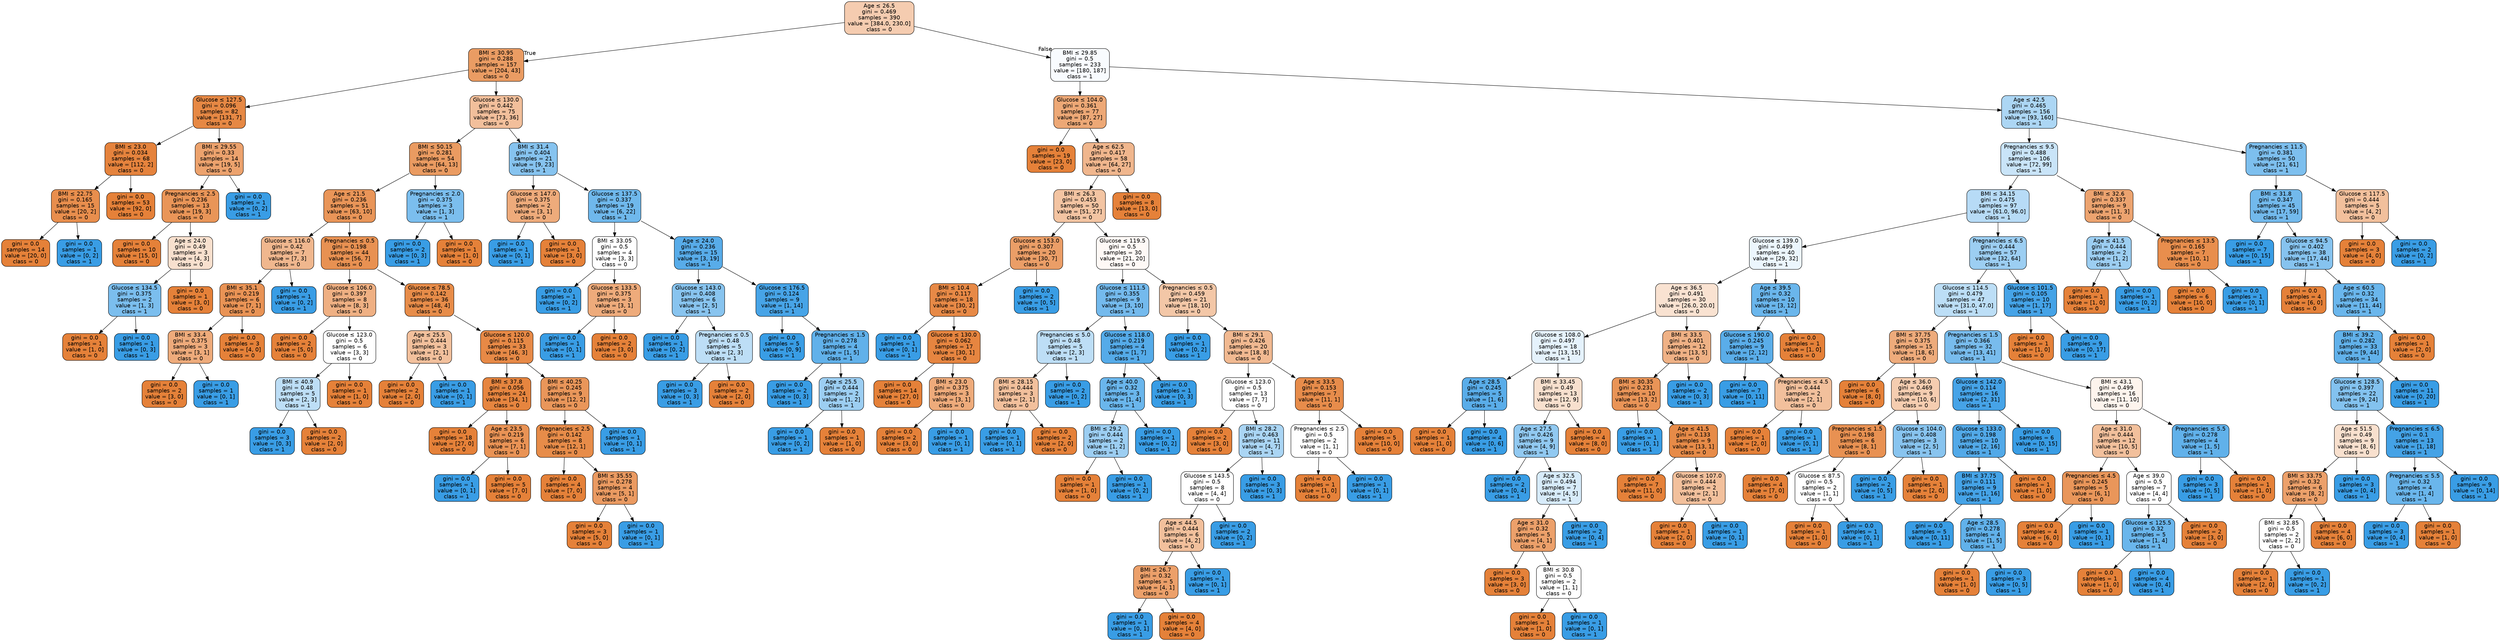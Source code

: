 digraph Tree {
node [shape=box, style="filled, rounded", color="black", fontname="helvetica"] ;
edge [fontname="helvetica"] ;
0 [label=<Age &le; 26.5<br/>gini = 0.469<br/>samples = 390<br/>value = [384.0, 230.0]<br/>class = 0>, fillcolor="#f5ccb0"] ;
1 [label=<BMI &le; 30.95<br/>gini = 0.288<br/>samples = 157<br/>value = [204, 43]<br/>class = 0>, fillcolor="#ea9c63"] ;
0 -> 1 [labeldistance=2.5, labelangle=45, headlabel="True"] ;
2 [label=<Glucose &le; 127.5<br/>gini = 0.096<br/>samples = 82<br/>value = [131, 7]<br/>class = 0>, fillcolor="#e68844"] ;
1 -> 2 ;
3 [label=<BMI &le; 23.0<br/>gini = 0.034<br/>samples = 68<br/>value = [112, 2]<br/>class = 0>, fillcolor="#e5833d"] ;
2 -> 3 ;
4 [label=<BMI &le; 22.75<br/>gini = 0.165<br/>samples = 15<br/>value = [20, 2]<br/>class = 0>, fillcolor="#e88e4d"] ;
3 -> 4 ;
5 [label=<gini = 0.0<br/>samples = 14<br/>value = [20, 0]<br/>class = 0>, fillcolor="#e58139"] ;
4 -> 5 ;
6 [label=<gini = 0.0<br/>samples = 1<br/>value = [0, 2]<br/>class = 1>, fillcolor="#399de5"] ;
4 -> 6 ;
7 [label=<gini = 0.0<br/>samples = 53<br/>value = [92, 0]<br/>class = 0>, fillcolor="#e58139"] ;
3 -> 7 ;
8 [label=<BMI &le; 29.55<br/>gini = 0.33<br/>samples = 14<br/>value = [19, 5]<br/>class = 0>, fillcolor="#eca26d"] ;
2 -> 8 ;
9 [label=<Pregnancies &le; 2.5<br/>gini = 0.236<br/>samples = 13<br/>value = [19, 3]<br/>class = 0>, fillcolor="#e99558"] ;
8 -> 9 ;
10 [label=<gini = 0.0<br/>samples = 10<br/>value = [15, 0]<br/>class = 0>, fillcolor="#e58139"] ;
9 -> 10 ;
11 [label=<Age &le; 24.0<br/>gini = 0.49<br/>samples = 3<br/>value = [4, 3]<br/>class = 0>, fillcolor="#f8e0ce"] ;
9 -> 11 ;
12 [label=<Glucose &le; 134.5<br/>gini = 0.375<br/>samples = 2<br/>value = [1, 3]<br/>class = 1>, fillcolor="#7bbeee"] ;
11 -> 12 ;
13 [label=<gini = 0.0<br/>samples = 1<br/>value = [1, 0]<br/>class = 0>, fillcolor="#e58139"] ;
12 -> 13 ;
14 [label=<gini = 0.0<br/>samples = 1<br/>value = [0, 3]<br/>class = 1>, fillcolor="#399de5"] ;
12 -> 14 ;
15 [label=<gini = 0.0<br/>samples = 1<br/>value = [3, 0]<br/>class = 0>, fillcolor="#e58139"] ;
11 -> 15 ;
16 [label=<gini = 0.0<br/>samples = 1<br/>value = [0, 2]<br/>class = 1>, fillcolor="#399de5"] ;
8 -> 16 ;
17 [label=<Glucose &le; 130.0<br/>gini = 0.442<br/>samples = 75<br/>value = [73, 36]<br/>class = 0>, fillcolor="#f2bf9b"] ;
1 -> 17 ;
18 [label=<BMI &le; 50.15<br/>gini = 0.281<br/>samples = 54<br/>value = [64, 13]<br/>class = 0>, fillcolor="#ea9b61"] ;
17 -> 18 ;
19 [label=<Age &le; 21.5<br/>gini = 0.236<br/>samples = 51<br/>value = [63, 10]<br/>class = 0>, fillcolor="#e99558"] ;
18 -> 19 ;
20 [label=<Glucose &le; 116.0<br/>gini = 0.42<br/>samples = 7<br/>value = [7, 3]<br/>class = 0>, fillcolor="#f0b78e"] ;
19 -> 20 ;
21 [label=<BMI &le; 35.1<br/>gini = 0.219<br/>samples = 6<br/>value = [7, 1]<br/>class = 0>, fillcolor="#e99355"] ;
20 -> 21 ;
22 [label=<BMI &le; 33.4<br/>gini = 0.375<br/>samples = 3<br/>value = [3, 1]<br/>class = 0>, fillcolor="#eeab7b"] ;
21 -> 22 ;
23 [label=<gini = 0.0<br/>samples = 2<br/>value = [3, 0]<br/>class = 0>, fillcolor="#e58139"] ;
22 -> 23 ;
24 [label=<gini = 0.0<br/>samples = 1<br/>value = [0, 1]<br/>class = 1>, fillcolor="#399de5"] ;
22 -> 24 ;
25 [label=<gini = 0.0<br/>samples = 3<br/>value = [4, 0]<br/>class = 0>, fillcolor="#e58139"] ;
21 -> 25 ;
26 [label=<gini = 0.0<br/>samples = 1<br/>value = [0, 2]<br/>class = 1>, fillcolor="#399de5"] ;
20 -> 26 ;
27 [label=<Pregnancies &le; 0.5<br/>gini = 0.198<br/>samples = 44<br/>value = [56, 7]<br/>class = 0>, fillcolor="#e89152"] ;
19 -> 27 ;
28 [label=<Glucose &le; 106.0<br/>gini = 0.397<br/>samples = 8<br/>value = [8, 3]<br/>class = 0>, fillcolor="#efb083"] ;
27 -> 28 ;
29 [label=<gini = 0.0<br/>samples = 2<br/>value = [5, 0]<br/>class = 0>, fillcolor="#e58139"] ;
28 -> 29 ;
30 [label=<Glucose &le; 123.0<br/>gini = 0.5<br/>samples = 6<br/>value = [3, 3]<br/>class = 0>, fillcolor="#ffffff"] ;
28 -> 30 ;
31 [label=<BMI &le; 40.9<br/>gini = 0.48<br/>samples = 5<br/>value = [2, 3]<br/>class = 1>, fillcolor="#bddef6"] ;
30 -> 31 ;
32 [label=<gini = 0.0<br/>samples = 3<br/>value = [0, 3]<br/>class = 1>, fillcolor="#399de5"] ;
31 -> 32 ;
33 [label=<gini = 0.0<br/>samples = 2<br/>value = [2, 0]<br/>class = 0>, fillcolor="#e58139"] ;
31 -> 33 ;
34 [label=<gini = 0.0<br/>samples = 1<br/>value = [1, 0]<br/>class = 0>, fillcolor="#e58139"] ;
30 -> 34 ;
35 [label=<Glucose &le; 78.5<br/>gini = 0.142<br/>samples = 36<br/>value = [48, 4]<br/>class = 0>, fillcolor="#e78c49"] ;
27 -> 35 ;
36 [label=<Age &le; 25.5<br/>gini = 0.444<br/>samples = 3<br/>value = [2, 1]<br/>class = 0>, fillcolor="#f2c09c"] ;
35 -> 36 ;
37 [label=<gini = 0.0<br/>samples = 2<br/>value = [2, 0]<br/>class = 0>, fillcolor="#e58139"] ;
36 -> 37 ;
38 [label=<gini = 0.0<br/>samples = 1<br/>value = [0, 1]<br/>class = 1>, fillcolor="#399de5"] ;
36 -> 38 ;
39 [label=<Glucose &le; 120.0<br/>gini = 0.115<br/>samples = 33<br/>value = [46, 3]<br/>class = 0>, fillcolor="#e78946"] ;
35 -> 39 ;
40 [label=<BMI &le; 37.8<br/>gini = 0.056<br/>samples = 24<br/>value = [34, 1]<br/>class = 0>, fillcolor="#e6853f"] ;
39 -> 40 ;
41 [label=<gini = 0.0<br/>samples = 18<br/>value = [27, 0]<br/>class = 0>, fillcolor="#e58139"] ;
40 -> 41 ;
42 [label=<Age &le; 23.5<br/>gini = 0.219<br/>samples = 6<br/>value = [7, 1]<br/>class = 0>, fillcolor="#e99355"] ;
40 -> 42 ;
43 [label=<gini = 0.0<br/>samples = 1<br/>value = [0, 1]<br/>class = 1>, fillcolor="#399de5"] ;
42 -> 43 ;
44 [label=<gini = 0.0<br/>samples = 5<br/>value = [7, 0]<br/>class = 0>, fillcolor="#e58139"] ;
42 -> 44 ;
45 [label=<BMI &le; 40.25<br/>gini = 0.245<br/>samples = 9<br/>value = [12, 2]<br/>class = 0>, fillcolor="#e9965a"] ;
39 -> 45 ;
46 [label=<Pregnancies &le; 2.5<br/>gini = 0.142<br/>samples = 8<br/>value = [12, 1]<br/>class = 0>, fillcolor="#e78c49"] ;
45 -> 46 ;
47 [label=<gini = 0.0<br/>samples = 4<br/>value = [7, 0]<br/>class = 0>, fillcolor="#e58139"] ;
46 -> 47 ;
48 [label=<BMI &le; 35.55<br/>gini = 0.278<br/>samples = 4<br/>value = [5, 1]<br/>class = 0>, fillcolor="#ea9a61"] ;
46 -> 48 ;
49 [label=<gini = 0.0<br/>samples = 3<br/>value = [5, 0]<br/>class = 0>, fillcolor="#e58139"] ;
48 -> 49 ;
50 [label=<gini = 0.0<br/>samples = 1<br/>value = [0, 1]<br/>class = 1>, fillcolor="#399de5"] ;
48 -> 50 ;
51 [label=<gini = 0.0<br/>samples = 1<br/>value = [0, 1]<br/>class = 1>, fillcolor="#399de5"] ;
45 -> 51 ;
52 [label=<Pregnancies &le; 2.0<br/>gini = 0.375<br/>samples = 3<br/>value = [1, 3]<br/>class = 1>, fillcolor="#7bbeee"] ;
18 -> 52 ;
53 [label=<gini = 0.0<br/>samples = 2<br/>value = [0, 3]<br/>class = 1>, fillcolor="#399de5"] ;
52 -> 53 ;
54 [label=<gini = 0.0<br/>samples = 1<br/>value = [1, 0]<br/>class = 0>, fillcolor="#e58139"] ;
52 -> 54 ;
55 [label=<BMI &le; 31.4<br/>gini = 0.404<br/>samples = 21<br/>value = [9, 23]<br/>class = 1>, fillcolor="#86c3ef"] ;
17 -> 55 ;
56 [label=<Glucose &le; 147.0<br/>gini = 0.375<br/>samples = 2<br/>value = [3, 1]<br/>class = 0>, fillcolor="#eeab7b"] ;
55 -> 56 ;
57 [label=<gini = 0.0<br/>samples = 1<br/>value = [0, 1]<br/>class = 1>, fillcolor="#399de5"] ;
56 -> 57 ;
58 [label=<gini = 0.0<br/>samples = 1<br/>value = [3, 0]<br/>class = 0>, fillcolor="#e58139"] ;
56 -> 58 ;
59 [label=<Glucose &le; 137.5<br/>gini = 0.337<br/>samples = 19<br/>value = [6, 22]<br/>class = 1>, fillcolor="#6fb8ec"] ;
55 -> 59 ;
60 [label=<BMI &le; 33.05<br/>gini = 0.5<br/>samples = 4<br/>value = [3, 3]<br/>class = 0>, fillcolor="#ffffff"] ;
59 -> 60 ;
61 [label=<gini = 0.0<br/>samples = 1<br/>value = [0, 2]<br/>class = 1>, fillcolor="#399de5"] ;
60 -> 61 ;
62 [label=<Glucose &le; 133.5<br/>gini = 0.375<br/>samples = 3<br/>value = [3, 1]<br/>class = 0>, fillcolor="#eeab7b"] ;
60 -> 62 ;
63 [label=<gini = 0.0<br/>samples = 1<br/>value = [0, 1]<br/>class = 1>, fillcolor="#399de5"] ;
62 -> 63 ;
64 [label=<gini = 0.0<br/>samples = 2<br/>value = [3, 0]<br/>class = 0>, fillcolor="#e58139"] ;
62 -> 64 ;
65 [label=<Age &le; 24.0<br/>gini = 0.236<br/>samples = 15<br/>value = [3, 19]<br/>class = 1>, fillcolor="#58ace9"] ;
59 -> 65 ;
66 [label=<Glucose &le; 143.0<br/>gini = 0.408<br/>samples = 6<br/>value = [2, 5]<br/>class = 1>, fillcolor="#88c4ef"] ;
65 -> 66 ;
67 [label=<gini = 0.0<br/>samples = 1<br/>value = [0, 2]<br/>class = 1>, fillcolor="#399de5"] ;
66 -> 67 ;
68 [label=<Pregnancies &le; 0.5<br/>gini = 0.48<br/>samples = 5<br/>value = [2, 3]<br/>class = 1>, fillcolor="#bddef6"] ;
66 -> 68 ;
69 [label=<gini = 0.0<br/>samples = 3<br/>value = [0, 3]<br/>class = 1>, fillcolor="#399de5"] ;
68 -> 69 ;
70 [label=<gini = 0.0<br/>samples = 2<br/>value = [2, 0]<br/>class = 0>, fillcolor="#e58139"] ;
68 -> 70 ;
71 [label=<Glucose &le; 176.5<br/>gini = 0.124<br/>samples = 9<br/>value = [1, 14]<br/>class = 1>, fillcolor="#47a4e7"] ;
65 -> 71 ;
72 [label=<gini = 0.0<br/>samples = 5<br/>value = [0, 9]<br/>class = 1>, fillcolor="#399de5"] ;
71 -> 72 ;
73 [label=<Pregnancies &le; 1.5<br/>gini = 0.278<br/>samples = 4<br/>value = [1, 5]<br/>class = 1>, fillcolor="#61b1ea"] ;
71 -> 73 ;
74 [label=<gini = 0.0<br/>samples = 2<br/>value = [0, 3]<br/>class = 1>, fillcolor="#399de5"] ;
73 -> 74 ;
75 [label=<Age &le; 25.5<br/>gini = 0.444<br/>samples = 2<br/>value = [1, 2]<br/>class = 1>, fillcolor="#9ccef2"] ;
73 -> 75 ;
76 [label=<gini = 0.0<br/>samples = 1<br/>value = [0, 2]<br/>class = 1>, fillcolor="#399de5"] ;
75 -> 76 ;
77 [label=<gini = 0.0<br/>samples = 1<br/>value = [1, 0]<br/>class = 0>, fillcolor="#e58139"] ;
75 -> 77 ;
78 [label=<BMI &le; 29.85<br/>gini = 0.5<br/>samples = 233<br/>value = [180, 187]<br/>class = 1>, fillcolor="#f8fbfe"] ;
0 -> 78 [labeldistance=2.5, labelangle=-45, headlabel="False"] ;
79 [label=<Glucose &le; 104.0<br/>gini = 0.361<br/>samples = 77<br/>value = [87, 27]<br/>class = 0>, fillcolor="#eda876"] ;
78 -> 79 ;
80 [label=<gini = 0.0<br/>samples = 19<br/>value = [23, 0]<br/>class = 0>, fillcolor="#e58139"] ;
79 -> 80 ;
81 [label=<Age &le; 62.5<br/>gini = 0.417<br/>samples = 58<br/>value = [64, 27]<br/>class = 0>, fillcolor="#f0b68d"] ;
79 -> 81 ;
82 [label=<BMI &le; 26.3<br/>gini = 0.453<br/>samples = 50<br/>value = [51, 27]<br/>class = 0>, fillcolor="#f3c4a2"] ;
81 -> 82 ;
83 [label=<Glucose &le; 153.0<br/>gini = 0.307<br/>samples = 20<br/>value = [30, 7]<br/>class = 0>, fillcolor="#eb9e67"] ;
82 -> 83 ;
84 [label=<BMI &le; 10.4<br/>gini = 0.117<br/>samples = 18<br/>value = [30, 2]<br/>class = 0>, fillcolor="#e78946"] ;
83 -> 84 ;
85 [label=<gini = 0.0<br/>samples = 1<br/>value = [0, 1]<br/>class = 1>, fillcolor="#399de5"] ;
84 -> 85 ;
86 [label=<Glucose &le; 130.0<br/>gini = 0.062<br/>samples = 17<br/>value = [30, 1]<br/>class = 0>, fillcolor="#e68540"] ;
84 -> 86 ;
87 [label=<gini = 0.0<br/>samples = 14<br/>value = [27, 0]<br/>class = 0>, fillcolor="#e58139"] ;
86 -> 87 ;
88 [label=<BMI &le; 23.0<br/>gini = 0.375<br/>samples = 3<br/>value = [3, 1]<br/>class = 0>, fillcolor="#eeab7b"] ;
86 -> 88 ;
89 [label=<gini = 0.0<br/>samples = 2<br/>value = [3, 0]<br/>class = 0>, fillcolor="#e58139"] ;
88 -> 89 ;
90 [label=<gini = 0.0<br/>samples = 1<br/>value = [0, 1]<br/>class = 1>, fillcolor="#399de5"] ;
88 -> 90 ;
91 [label=<gini = 0.0<br/>samples = 2<br/>value = [0, 5]<br/>class = 1>, fillcolor="#399de5"] ;
83 -> 91 ;
92 [label=<Glucose &le; 119.5<br/>gini = 0.5<br/>samples = 30<br/>value = [21, 20]<br/>class = 0>, fillcolor="#fef9f6"] ;
82 -> 92 ;
93 [label=<Glucose &le; 111.5<br/>gini = 0.355<br/>samples = 9<br/>value = [3, 10]<br/>class = 1>, fillcolor="#74baed"] ;
92 -> 93 ;
94 [label=<Pregnancies &le; 5.0<br/>gini = 0.48<br/>samples = 5<br/>value = [2, 3]<br/>class = 1>, fillcolor="#bddef6"] ;
93 -> 94 ;
95 [label=<BMI &le; 28.15<br/>gini = 0.444<br/>samples = 3<br/>value = [2, 1]<br/>class = 0>, fillcolor="#f2c09c"] ;
94 -> 95 ;
96 [label=<gini = 0.0<br/>samples = 1<br/>value = [0, 1]<br/>class = 1>, fillcolor="#399de5"] ;
95 -> 96 ;
97 [label=<gini = 0.0<br/>samples = 2<br/>value = [2, 0]<br/>class = 0>, fillcolor="#e58139"] ;
95 -> 97 ;
98 [label=<gini = 0.0<br/>samples = 2<br/>value = [0, 2]<br/>class = 1>, fillcolor="#399de5"] ;
94 -> 98 ;
99 [label=<Glucose &le; 118.0<br/>gini = 0.219<br/>samples = 4<br/>value = [1, 7]<br/>class = 1>, fillcolor="#55abe9"] ;
93 -> 99 ;
100 [label=<Age &le; 40.0<br/>gini = 0.32<br/>samples = 3<br/>value = [1, 4]<br/>class = 1>, fillcolor="#6ab6ec"] ;
99 -> 100 ;
101 [label=<BMI &le; 29.2<br/>gini = 0.444<br/>samples = 2<br/>value = [1, 2]<br/>class = 1>, fillcolor="#9ccef2"] ;
100 -> 101 ;
102 [label=<gini = 0.0<br/>samples = 1<br/>value = [1, 0]<br/>class = 0>, fillcolor="#e58139"] ;
101 -> 102 ;
103 [label=<gini = 0.0<br/>samples = 1<br/>value = [0, 2]<br/>class = 1>, fillcolor="#399de5"] ;
101 -> 103 ;
104 [label=<gini = 0.0<br/>samples = 1<br/>value = [0, 2]<br/>class = 1>, fillcolor="#399de5"] ;
100 -> 104 ;
105 [label=<gini = 0.0<br/>samples = 1<br/>value = [0, 3]<br/>class = 1>, fillcolor="#399de5"] ;
99 -> 105 ;
106 [label=<Pregnancies &le; 0.5<br/>gini = 0.459<br/>samples = 21<br/>value = [18, 10]<br/>class = 0>, fillcolor="#f3c7a7"] ;
92 -> 106 ;
107 [label=<gini = 0.0<br/>samples = 1<br/>value = [0, 2]<br/>class = 1>, fillcolor="#399de5"] ;
106 -> 107 ;
108 [label=<BMI &le; 29.1<br/>gini = 0.426<br/>samples = 20<br/>value = [18, 8]<br/>class = 0>, fillcolor="#f1b991"] ;
106 -> 108 ;
109 [label=<Glucose &le; 123.0<br/>gini = 0.5<br/>samples = 13<br/>value = [7, 7]<br/>class = 0>, fillcolor="#ffffff"] ;
108 -> 109 ;
110 [label=<gini = 0.0<br/>samples = 2<br/>value = [3, 0]<br/>class = 0>, fillcolor="#e58139"] ;
109 -> 110 ;
111 [label=<BMI &le; 28.2<br/>gini = 0.463<br/>samples = 11<br/>value = [4, 7]<br/>class = 1>, fillcolor="#aad5f4"] ;
109 -> 111 ;
112 [label=<Glucose &le; 143.5<br/>gini = 0.5<br/>samples = 8<br/>value = [4, 4]<br/>class = 0>, fillcolor="#ffffff"] ;
111 -> 112 ;
113 [label=<Age &le; 44.5<br/>gini = 0.444<br/>samples = 6<br/>value = [4, 2]<br/>class = 0>, fillcolor="#f2c09c"] ;
112 -> 113 ;
114 [label=<BMI &le; 26.7<br/>gini = 0.32<br/>samples = 5<br/>value = [4, 1]<br/>class = 0>, fillcolor="#eca06a"] ;
113 -> 114 ;
115 [label=<gini = 0.0<br/>samples = 1<br/>value = [0, 1]<br/>class = 1>, fillcolor="#399de5"] ;
114 -> 115 ;
116 [label=<gini = 0.0<br/>samples = 4<br/>value = [4, 0]<br/>class = 0>, fillcolor="#e58139"] ;
114 -> 116 ;
117 [label=<gini = 0.0<br/>samples = 1<br/>value = [0, 1]<br/>class = 1>, fillcolor="#399de5"] ;
113 -> 117 ;
118 [label=<gini = 0.0<br/>samples = 2<br/>value = [0, 2]<br/>class = 1>, fillcolor="#399de5"] ;
112 -> 118 ;
119 [label=<gini = 0.0<br/>samples = 3<br/>value = [0, 3]<br/>class = 1>, fillcolor="#399de5"] ;
111 -> 119 ;
120 [label=<Age &le; 33.5<br/>gini = 0.153<br/>samples = 7<br/>value = [11, 1]<br/>class = 0>, fillcolor="#e78c4b"] ;
108 -> 120 ;
121 [label=<Pregnancies &le; 2.5<br/>gini = 0.5<br/>samples = 2<br/>value = [1, 1]<br/>class = 0>, fillcolor="#ffffff"] ;
120 -> 121 ;
122 [label=<gini = 0.0<br/>samples = 1<br/>value = [1, 0]<br/>class = 0>, fillcolor="#e58139"] ;
121 -> 122 ;
123 [label=<gini = 0.0<br/>samples = 1<br/>value = [0, 1]<br/>class = 1>, fillcolor="#399de5"] ;
121 -> 123 ;
124 [label=<gini = 0.0<br/>samples = 5<br/>value = [10, 0]<br/>class = 0>, fillcolor="#e58139"] ;
120 -> 124 ;
125 [label=<gini = 0.0<br/>samples = 8<br/>value = [13, 0]<br/>class = 0>, fillcolor="#e58139"] ;
81 -> 125 ;
126 [label=<Age &le; 42.5<br/>gini = 0.465<br/>samples = 156<br/>value = [93, 160]<br/>class = 1>, fillcolor="#acd6f4"] ;
78 -> 126 ;
127 [label=<Pregnancies &le; 9.5<br/>gini = 0.488<br/>samples = 106<br/>value = [72, 99]<br/>class = 1>, fillcolor="#c9e4f8"] ;
126 -> 127 ;
128 [label=<BMI &le; 34.15<br/>gini = 0.475<br/>samples = 97<br/>value = [61.0, 96.0]<br/>class = 1>, fillcolor="#b7dbf6"] ;
127 -> 128 ;
129 [label=<Glucose &le; 139.0<br/>gini = 0.499<br/>samples = 40<br/>value = [29, 32]<br/>class = 1>, fillcolor="#ecf6fd"] ;
128 -> 129 ;
130 [label=<Age &le; 36.5<br/>gini = 0.491<br/>samples = 30<br/>value = [26.0, 20.0]<br/>class = 0>, fillcolor="#f9e2d1"] ;
129 -> 130 ;
131 [label=<Glucose &le; 108.0<br/>gini = 0.497<br/>samples = 18<br/>value = [13, 15]<br/>class = 1>, fillcolor="#e5f2fc"] ;
130 -> 131 ;
132 [label=<Age &le; 28.5<br/>gini = 0.245<br/>samples = 5<br/>value = [1, 6]<br/>class = 1>, fillcolor="#5aade9"] ;
131 -> 132 ;
133 [label=<gini = 0.0<br/>samples = 1<br/>value = [1, 0]<br/>class = 0>, fillcolor="#e58139"] ;
132 -> 133 ;
134 [label=<gini = 0.0<br/>samples = 4<br/>value = [0, 6]<br/>class = 1>, fillcolor="#399de5"] ;
132 -> 134 ;
135 [label=<BMI &le; 33.45<br/>gini = 0.49<br/>samples = 13<br/>value = [12, 9]<br/>class = 0>, fillcolor="#f8e0ce"] ;
131 -> 135 ;
136 [label=<Age &le; 27.5<br/>gini = 0.426<br/>samples = 9<br/>value = [4, 9]<br/>class = 1>, fillcolor="#91c9f1"] ;
135 -> 136 ;
137 [label=<gini = 0.0<br/>samples = 2<br/>value = [0, 4]<br/>class = 1>, fillcolor="#399de5"] ;
136 -> 137 ;
138 [label=<Age &le; 32.5<br/>gini = 0.494<br/>samples = 7<br/>value = [4, 5]<br/>class = 1>, fillcolor="#d7ebfa"] ;
136 -> 138 ;
139 [label=<Age &le; 31.0<br/>gini = 0.32<br/>samples = 5<br/>value = [4, 1]<br/>class = 0>, fillcolor="#eca06a"] ;
138 -> 139 ;
140 [label=<gini = 0.0<br/>samples = 3<br/>value = [3, 0]<br/>class = 0>, fillcolor="#e58139"] ;
139 -> 140 ;
141 [label=<BMI &le; 30.8<br/>gini = 0.5<br/>samples = 2<br/>value = [1, 1]<br/>class = 0>, fillcolor="#ffffff"] ;
139 -> 141 ;
142 [label=<gini = 0.0<br/>samples = 1<br/>value = [1, 0]<br/>class = 0>, fillcolor="#e58139"] ;
141 -> 142 ;
143 [label=<gini = 0.0<br/>samples = 1<br/>value = [0, 1]<br/>class = 1>, fillcolor="#399de5"] ;
141 -> 143 ;
144 [label=<gini = 0.0<br/>samples = 2<br/>value = [0, 4]<br/>class = 1>, fillcolor="#399de5"] ;
138 -> 144 ;
145 [label=<gini = 0.0<br/>samples = 4<br/>value = [8, 0]<br/>class = 0>, fillcolor="#e58139"] ;
135 -> 145 ;
146 [label=<BMI &le; 33.5<br/>gini = 0.401<br/>samples = 12<br/>value = [13, 5]<br/>class = 0>, fillcolor="#efb185"] ;
130 -> 146 ;
147 [label=<BMI &le; 30.35<br/>gini = 0.231<br/>samples = 10<br/>value = [13, 2]<br/>class = 0>, fillcolor="#e99457"] ;
146 -> 147 ;
148 [label=<gini = 0.0<br/>samples = 1<br/>value = [0, 1]<br/>class = 1>, fillcolor="#399de5"] ;
147 -> 148 ;
149 [label=<Age &le; 41.5<br/>gini = 0.133<br/>samples = 9<br/>value = [13, 1]<br/>class = 0>, fillcolor="#e78b48"] ;
147 -> 149 ;
150 [label=<gini = 0.0<br/>samples = 7<br/>value = [11, 0]<br/>class = 0>, fillcolor="#e58139"] ;
149 -> 150 ;
151 [label=<Glucose &le; 107.0<br/>gini = 0.444<br/>samples = 2<br/>value = [2, 1]<br/>class = 0>, fillcolor="#f2c09c"] ;
149 -> 151 ;
152 [label=<gini = 0.0<br/>samples = 1<br/>value = [2, 0]<br/>class = 0>, fillcolor="#e58139"] ;
151 -> 152 ;
153 [label=<gini = 0.0<br/>samples = 1<br/>value = [0, 1]<br/>class = 1>, fillcolor="#399de5"] ;
151 -> 153 ;
154 [label=<gini = 0.0<br/>samples = 2<br/>value = [0, 3]<br/>class = 1>, fillcolor="#399de5"] ;
146 -> 154 ;
155 [label=<Age &le; 39.5<br/>gini = 0.32<br/>samples = 10<br/>value = [3, 12]<br/>class = 1>, fillcolor="#6ab6ec"] ;
129 -> 155 ;
156 [label=<Glucose &le; 190.0<br/>gini = 0.245<br/>samples = 9<br/>value = [2, 12]<br/>class = 1>, fillcolor="#5aade9"] ;
155 -> 156 ;
157 [label=<gini = 0.0<br/>samples = 7<br/>value = [0, 11]<br/>class = 1>, fillcolor="#399de5"] ;
156 -> 157 ;
158 [label=<Pregnancies &le; 4.5<br/>gini = 0.444<br/>samples = 2<br/>value = [2, 1]<br/>class = 0>, fillcolor="#f2c09c"] ;
156 -> 158 ;
159 [label=<gini = 0.0<br/>samples = 1<br/>value = [2, 0]<br/>class = 0>, fillcolor="#e58139"] ;
158 -> 159 ;
160 [label=<gini = 0.0<br/>samples = 1<br/>value = [0, 1]<br/>class = 1>, fillcolor="#399de5"] ;
158 -> 160 ;
161 [label=<gini = 0.0<br/>samples = 1<br/>value = [1, 0]<br/>class = 0>, fillcolor="#e58139"] ;
155 -> 161 ;
162 [label=<Pregnancies &le; 6.5<br/>gini = 0.444<br/>samples = 57<br/>value = [32, 64]<br/>class = 1>, fillcolor="#9ccef2"] ;
128 -> 162 ;
163 [label=<Glucose &le; 114.5<br/>gini = 0.479<br/>samples = 47<br/>value = [31.0, 47.0]<br/>class = 1>, fillcolor="#bcdef6"] ;
162 -> 163 ;
164 [label=<BMI &le; 37.75<br/>gini = 0.375<br/>samples = 15<br/>value = [18, 6]<br/>class = 0>, fillcolor="#eeab7b"] ;
163 -> 164 ;
165 [label=<gini = 0.0<br/>samples = 6<br/>value = [8, 0]<br/>class = 0>, fillcolor="#e58139"] ;
164 -> 165 ;
166 [label=<Age &le; 36.0<br/>gini = 0.469<br/>samples = 9<br/>value = [10, 6]<br/>class = 0>, fillcolor="#f5cdb0"] ;
164 -> 166 ;
167 [label=<Pregnancies &le; 1.5<br/>gini = 0.198<br/>samples = 6<br/>value = [8, 1]<br/>class = 0>, fillcolor="#e89152"] ;
166 -> 167 ;
168 [label=<gini = 0.0<br/>samples = 4<br/>value = [7, 0]<br/>class = 0>, fillcolor="#e58139"] ;
167 -> 168 ;
169 [label=<Glucose &le; 87.5<br/>gini = 0.5<br/>samples = 2<br/>value = [1, 1]<br/>class = 0>, fillcolor="#ffffff"] ;
167 -> 169 ;
170 [label=<gini = 0.0<br/>samples = 1<br/>value = [1, 0]<br/>class = 0>, fillcolor="#e58139"] ;
169 -> 170 ;
171 [label=<gini = 0.0<br/>samples = 1<br/>value = [0, 1]<br/>class = 1>, fillcolor="#399de5"] ;
169 -> 171 ;
172 [label=<Glucose &le; 104.0<br/>gini = 0.408<br/>samples = 3<br/>value = [2, 5]<br/>class = 1>, fillcolor="#88c4ef"] ;
166 -> 172 ;
173 [label=<gini = 0.0<br/>samples = 2<br/>value = [0, 5]<br/>class = 1>, fillcolor="#399de5"] ;
172 -> 173 ;
174 [label=<gini = 0.0<br/>samples = 1<br/>value = [2, 0]<br/>class = 0>, fillcolor="#e58139"] ;
172 -> 174 ;
175 [label=<Pregnancies &le; 1.5<br/>gini = 0.366<br/>samples = 32<br/>value = [13, 41]<br/>class = 1>, fillcolor="#78bced"] ;
163 -> 175 ;
176 [label=<Glucose &le; 142.0<br/>gini = 0.114<br/>samples = 16<br/>value = [2, 31]<br/>class = 1>, fillcolor="#46a3e7"] ;
175 -> 176 ;
177 [label=<Glucose &le; 133.0<br/>gini = 0.198<br/>samples = 10<br/>value = [2, 16]<br/>class = 1>, fillcolor="#52a9e8"] ;
176 -> 177 ;
178 [label=<BMI &le; 37.75<br/>gini = 0.111<br/>samples = 9<br/>value = [1, 16]<br/>class = 1>, fillcolor="#45a3e7"] ;
177 -> 178 ;
179 [label=<gini = 0.0<br/>samples = 5<br/>value = [0, 11]<br/>class = 1>, fillcolor="#399de5"] ;
178 -> 179 ;
180 [label=<Age &le; 28.5<br/>gini = 0.278<br/>samples = 4<br/>value = [1, 5]<br/>class = 1>, fillcolor="#61b1ea"] ;
178 -> 180 ;
181 [label=<gini = 0.0<br/>samples = 1<br/>value = [1, 0]<br/>class = 0>, fillcolor="#e58139"] ;
180 -> 181 ;
182 [label=<gini = 0.0<br/>samples = 3<br/>value = [0, 5]<br/>class = 1>, fillcolor="#399de5"] ;
180 -> 182 ;
183 [label=<gini = 0.0<br/>samples = 1<br/>value = [1, 0]<br/>class = 0>, fillcolor="#e58139"] ;
177 -> 183 ;
184 [label=<gini = 0.0<br/>samples = 6<br/>value = [0, 15]<br/>class = 1>, fillcolor="#399de5"] ;
176 -> 184 ;
185 [label=<BMI &le; 43.1<br/>gini = 0.499<br/>samples = 16<br/>value = [11, 10]<br/>class = 0>, fillcolor="#fdf4ed"] ;
175 -> 185 ;
186 [label=<Age &le; 31.0<br/>gini = 0.444<br/>samples = 12<br/>value = [10, 5]<br/>class = 0>, fillcolor="#f2c09c"] ;
185 -> 186 ;
187 [label=<Pregnancies &le; 4.5<br/>gini = 0.245<br/>samples = 5<br/>value = [6, 1]<br/>class = 0>, fillcolor="#e9965a"] ;
186 -> 187 ;
188 [label=<gini = 0.0<br/>samples = 4<br/>value = [6, 0]<br/>class = 0>, fillcolor="#e58139"] ;
187 -> 188 ;
189 [label=<gini = 0.0<br/>samples = 1<br/>value = [0, 1]<br/>class = 1>, fillcolor="#399de5"] ;
187 -> 189 ;
190 [label=<Age &le; 39.0<br/>gini = 0.5<br/>samples = 7<br/>value = [4, 4]<br/>class = 0>, fillcolor="#ffffff"] ;
186 -> 190 ;
191 [label=<Glucose &le; 125.5<br/>gini = 0.32<br/>samples = 5<br/>value = [1, 4]<br/>class = 1>, fillcolor="#6ab6ec"] ;
190 -> 191 ;
192 [label=<gini = 0.0<br/>samples = 1<br/>value = [1, 0]<br/>class = 0>, fillcolor="#e58139"] ;
191 -> 192 ;
193 [label=<gini = 0.0<br/>samples = 4<br/>value = [0, 4]<br/>class = 1>, fillcolor="#399de5"] ;
191 -> 193 ;
194 [label=<gini = 0.0<br/>samples = 2<br/>value = [3, 0]<br/>class = 0>, fillcolor="#e58139"] ;
190 -> 194 ;
195 [label=<Pregnancies &le; 5.5<br/>gini = 0.278<br/>samples = 4<br/>value = [1, 5]<br/>class = 1>, fillcolor="#61b1ea"] ;
185 -> 195 ;
196 [label=<gini = 0.0<br/>samples = 3<br/>value = [0, 5]<br/>class = 1>, fillcolor="#399de5"] ;
195 -> 196 ;
197 [label=<gini = 0.0<br/>samples = 1<br/>value = [1, 0]<br/>class = 0>, fillcolor="#e58139"] ;
195 -> 197 ;
198 [label=<Glucose &le; 101.5<br/>gini = 0.105<br/>samples = 10<br/>value = [1, 17]<br/>class = 1>, fillcolor="#45a3e7"] ;
162 -> 198 ;
199 [label=<gini = 0.0<br/>samples = 1<br/>value = [1, 0]<br/>class = 0>, fillcolor="#e58139"] ;
198 -> 199 ;
200 [label=<gini = 0.0<br/>samples = 9<br/>value = [0, 17]<br/>class = 1>, fillcolor="#399de5"] ;
198 -> 200 ;
201 [label=<BMI &le; 32.6<br/>gini = 0.337<br/>samples = 9<br/>value = [11, 3]<br/>class = 0>, fillcolor="#eca36f"] ;
127 -> 201 ;
202 [label=<Age &le; 41.5<br/>gini = 0.444<br/>samples = 2<br/>value = [1, 2]<br/>class = 1>, fillcolor="#9ccef2"] ;
201 -> 202 ;
203 [label=<gini = 0.0<br/>samples = 1<br/>value = [1, 0]<br/>class = 0>, fillcolor="#e58139"] ;
202 -> 203 ;
204 [label=<gini = 0.0<br/>samples = 1<br/>value = [0, 2]<br/>class = 1>, fillcolor="#399de5"] ;
202 -> 204 ;
205 [label=<Pregnancies &le; 13.5<br/>gini = 0.165<br/>samples = 7<br/>value = [10, 1]<br/>class = 0>, fillcolor="#e88e4d"] ;
201 -> 205 ;
206 [label=<gini = 0.0<br/>samples = 6<br/>value = [10, 0]<br/>class = 0>, fillcolor="#e58139"] ;
205 -> 206 ;
207 [label=<gini = 0.0<br/>samples = 1<br/>value = [0, 1]<br/>class = 1>, fillcolor="#399de5"] ;
205 -> 207 ;
208 [label=<Pregnancies &le; 11.5<br/>gini = 0.381<br/>samples = 50<br/>value = [21, 61]<br/>class = 1>, fillcolor="#7dbfee"] ;
126 -> 208 ;
209 [label=<BMI &le; 31.8<br/>gini = 0.347<br/>samples = 45<br/>value = [17, 59]<br/>class = 1>, fillcolor="#72b9ec"] ;
208 -> 209 ;
210 [label=<gini = 0.0<br/>samples = 7<br/>value = [0, 15]<br/>class = 1>, fillcolor="#399de5"] ;
209 -> 210 ;
211 [label=<Glucose &le; 94.5<br/>gini = 0.402<br/>samples = 38<br/>value = [17, 44]<br/>class = 1>, fillcolor="#86c3ef"] ;
209 -> 211 ;
212 [label=<gini = 0.0<br/>samples = 4<br/>value = [6, 0]<br/>class = 0>, fillcolor="#e58139"] ;
211 -> 212 ;
213 [label=<Age &le; 60.5<br/>gini = 0.32<br/>samples = 34<br/>value = [11, 44]<br/>class = 1>, fillcolor="#6ab6ec"] ;
211 -> 213 ;
214 [label=<BMI &le; 39.2<br/>gini = 0.282<br/>samples = 33<br/>value = [9, 44]<br/>class = 1>, fillcolor="#61b1ea"] ;
213 -> 214 ;
215 [label=<Glucose &le; 128.5<br/>gini = 0.397<br/>samples = 22<br/>value = [9, 24]<br/>class = 1>, fillcolor="#83c2ef"] ;
214 -> 215 ;
216 [label=<Age &le; 51.5<br/>gini = 0.49<br/>samples = 9<br/>value = [8, 6]<br/>class = 0>, fillcolor="#f8e0ce"] ;
215 -> 216 ;
217 [label=<BMI &le; 33.75<br/>gini = 0.32<br/>samples = 6<br/>value = [8, 2]<br/>class = 0>, fillcolor="#eca06a"] ;
216 -> 217 ;
218 [label=<BMI &le; 32.85<br/>gini = 0.5<br/>samples = 2<br/>value = [2, 2]<br/>class = 0>, fillcolor="#ffffff"] ;
217 -> 218 ;
219 [label=<gini = 0.0<br/>samples = 1<br/>value = [2, 0]<br/>class = 0>, fillcolor="#e58139"] ;
218 -> 219 ;
220 [label=<gini = 0.0<br/>samples = 1<br/>value = [0, 2]<br/>class = 1>, fillcolor="#399de5"] ;
218 -> 220 ;
221 [label=<gini = 0.0<br/>samples = 4<br/>value = [6, 0]<br/>class = 0>, fillcolor="#e58139"] ;
217 -> 221 ;
222 [label=<gini = 0.0<br/>samples = 3<br/>value = [0, 4]<br/>class = 1>, fillcolor="#399de5"] ;
216 -> 222 ;
223 [label=<Pregnancies &le; 6.5<br/>gini = 0.1<br/>samples = 13<br/>value = [1, 18]<br/>class = 1>, fillcolor="#44a2e6"] ;
215 -> 223 ;
224 [label=<Pregnancies &le; 5.5<br/>gini = 0.32<br/>samples = 4<br/>value = [1, 4]<br/>class = 1>, fillcolor="#6ab6ec"] ;
223 -> 224 ;
225 [label=<gini = 0.0<br/>samples = 3<br/>value = [0, 4]<br/>class = 1>, fillcolor="#399de5"] ;
224 -> 225 ;
226 [label=<gini = 0.0<br/>samples = 1<br/>value = [1, 0]<br/>class = 0>, fillcolor="#e58139"] ;
224 -> 226 ;
227 [label=<gini = 0.0<br/>samples = 9<br/>value = [0, 14]<br/>class = 1>, fillcolor="#399de5"] ;
223 -> 227 ;
228 [label=<gini = 0.0<br/>samples = 11<br/>value = [0, 20]<br/>class = 1>, fillcolor="#399de5"] ;
214 -> 228 ;
229 [label=<gini = 0.0<br/>samples = 1<br/>value = [2, 0]<br/>class = 0>, fillcolor="#e58139"] ;
213 -> 229 ;
230 [label=<Glucose &le; 117.5<br/>gini = 0.444<br/>samples = 5<br/>value = [4, 2]<br/>class = 0>, fillcolor="#f2c09c"] ;
208 -> 230 ;
231 [label=<gini = 0.0<br/>samples = 3<br/>value = [4, 0]<br/>class = 0>, fillcolor="#e58139"] ;
230 -> 231 ;
232 [label=<gini = 0.0<br/>samples = 2<br/>value = [0, 2]<br/>class = 1>, fillcolor="#399de5"] ;
230 -> 232 ;
}